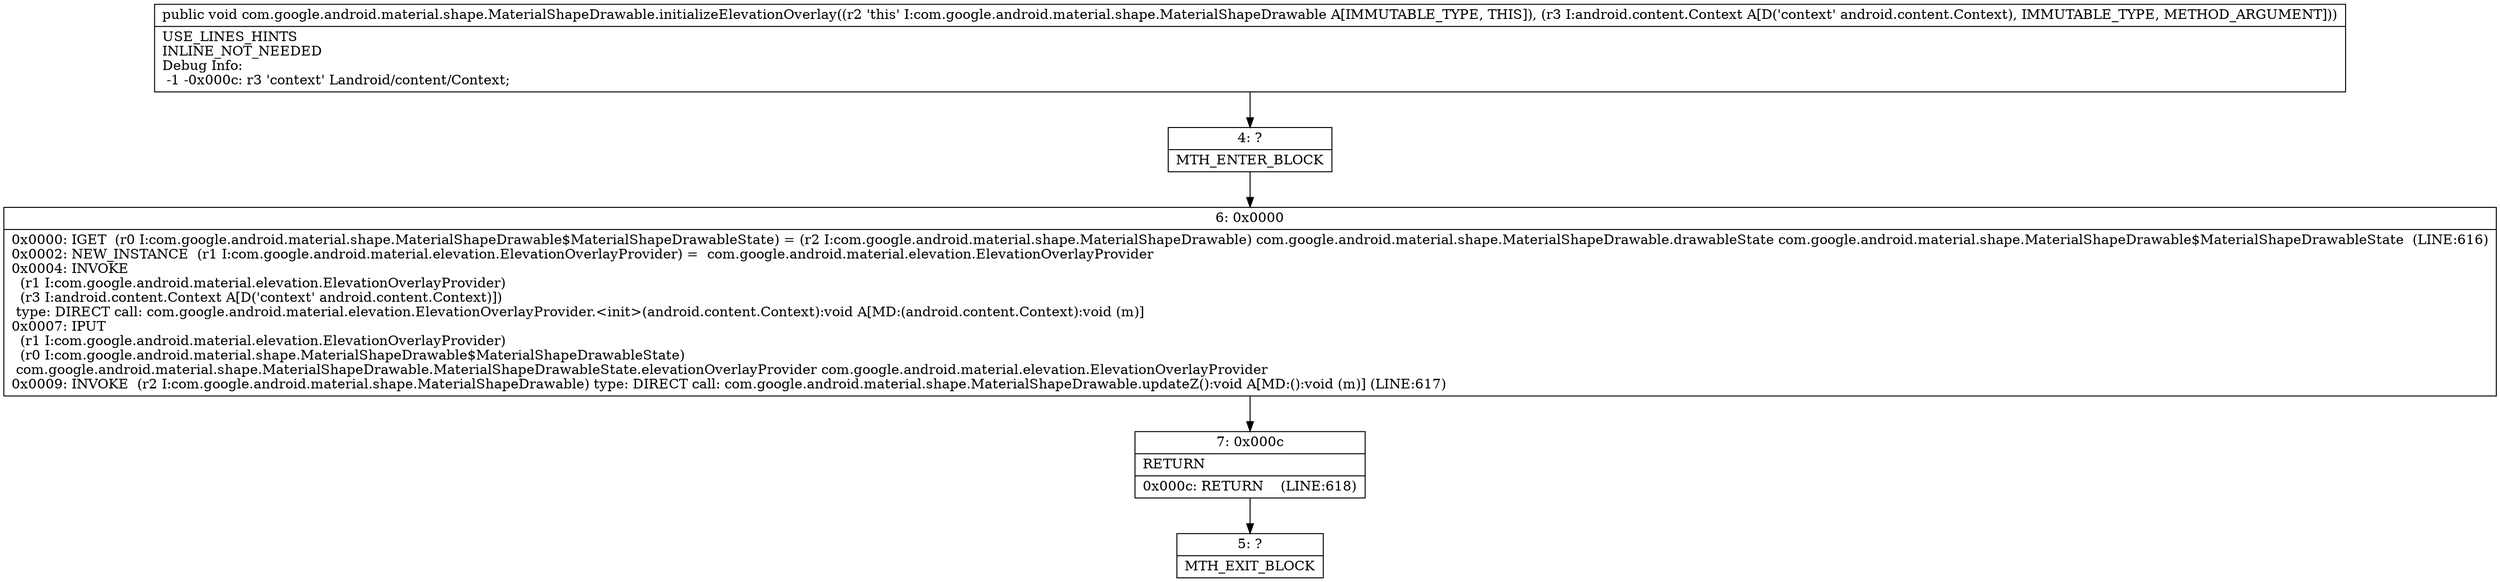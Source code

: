 digraph "CFG forcom.google.android.material.shape.MaterialShapeDrawable.initializeElevationOverlay(Landroid\/content\/Context;)V" {
Node_4 [shape=record,label="{4\:\ ?|MTH_ENTER_BLOCK\l}"];
Node_6 [shape=record,label="{6\:\ 0x0000|0x0000: IGET  (r0 I:com.google.android.material.shape.MaterialShapeDrawable$MaterialShapeDrawableState) = (r2 I:com.google.android.material.shape.MaterialShapeDrawable) com.google.android.material.shape.MaterialShapeDrawable.drawableState com.google.android.material.shape.MaterialShapeDrawable$MaterialShapeDrawableState  (LINE:616)\l0x0002: NEW_INSTANCE  (r1 I:com.google.android.material.elevation.ElevationOverlayProvider) =  com.google.android.material.elevation.ElevationOverlayProvider \l0x0004: INVOKE  \l  (r1 I:com.google.android.material.elevation.ElevationOverlayProvider)\l  (r3 I:android.content.Context A[D('context' android.content.Context)])\l type: DIRECT call: com.google.android.material.elevation.ElevationOverlayProvider.\<init\>(android.content.Context):void A[MD:(android.content.Context):void (m)]\l0x0007: IPUT  \l  (r1 I:com.google.android.material.elevation.ElevationOverlayProvider)\l  (r0 I:com.google.android.material.shape.MaterialShapeDrawable$MaterialShapeDrawableState)\l com.google.android.material.shape.MaterialShapeDrawable.MaterialShapeDrawableState.elevationOverlayProvider com.google.android.material.elevation.ElevationOverlayProvider \l0x0009: INVOKE  (r2 I:com.google.android.material.shape.MaterialShapeDrawable) type: DIRECT call: com.google.android.material.shape.MaterialShapeDrawable.updateZ():void A[MD:():void (m)] (LINE:617)\l}"];
Node_7 [shape=record,label="{7\:\ 0x000c|RETURN\l|0x000c: RETURN    (LINE:618)\l}"];
Node_5 [shape=record,label="{5\:\ ?|MTH_EXIT_BLOCK\l}"];
MethodNode[shape=record,label="{public void com.google.android.material.shape.MaterialShapeDrawable.initializeElevationOverlay((r2 'this' I:com.google.android.material.shape.MaterialShapeDrawable A[IMMUTABLE_TYPE, THIS]), (r3 I:android.content.Context A[D('context' android.content.Context), IMMUTABLE_TYPE, METHOD_ARGUMENT]))  | USE_LINES_HINTS\lINLINE_NOT_NEEDED\lDebug Info:\l  \-1 \-0x000c: r3 'context' Landroid\/content\/Context;\l}"];
MethodNode -> Node_4;Node_4 -> Node_6;
Node_6 -> Node_7;
Node_7 -> Node_5;
}


